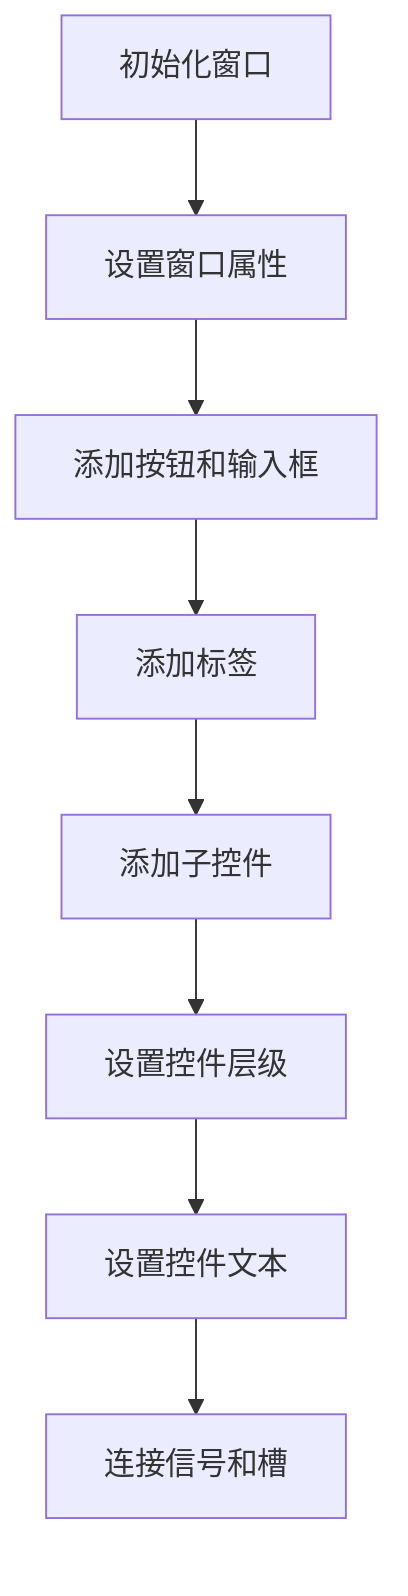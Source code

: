 flowchart TD
    A[初始化窗口] --> B[设置窗口属性]
    B --> C[添加按钮和输入框]
    C --> D[添加标签]
    D --> E[添加子控件]
    E --> F[设置控件层级]
    F --> G[设置控件文本]
    G --> H[连接信号和槽]